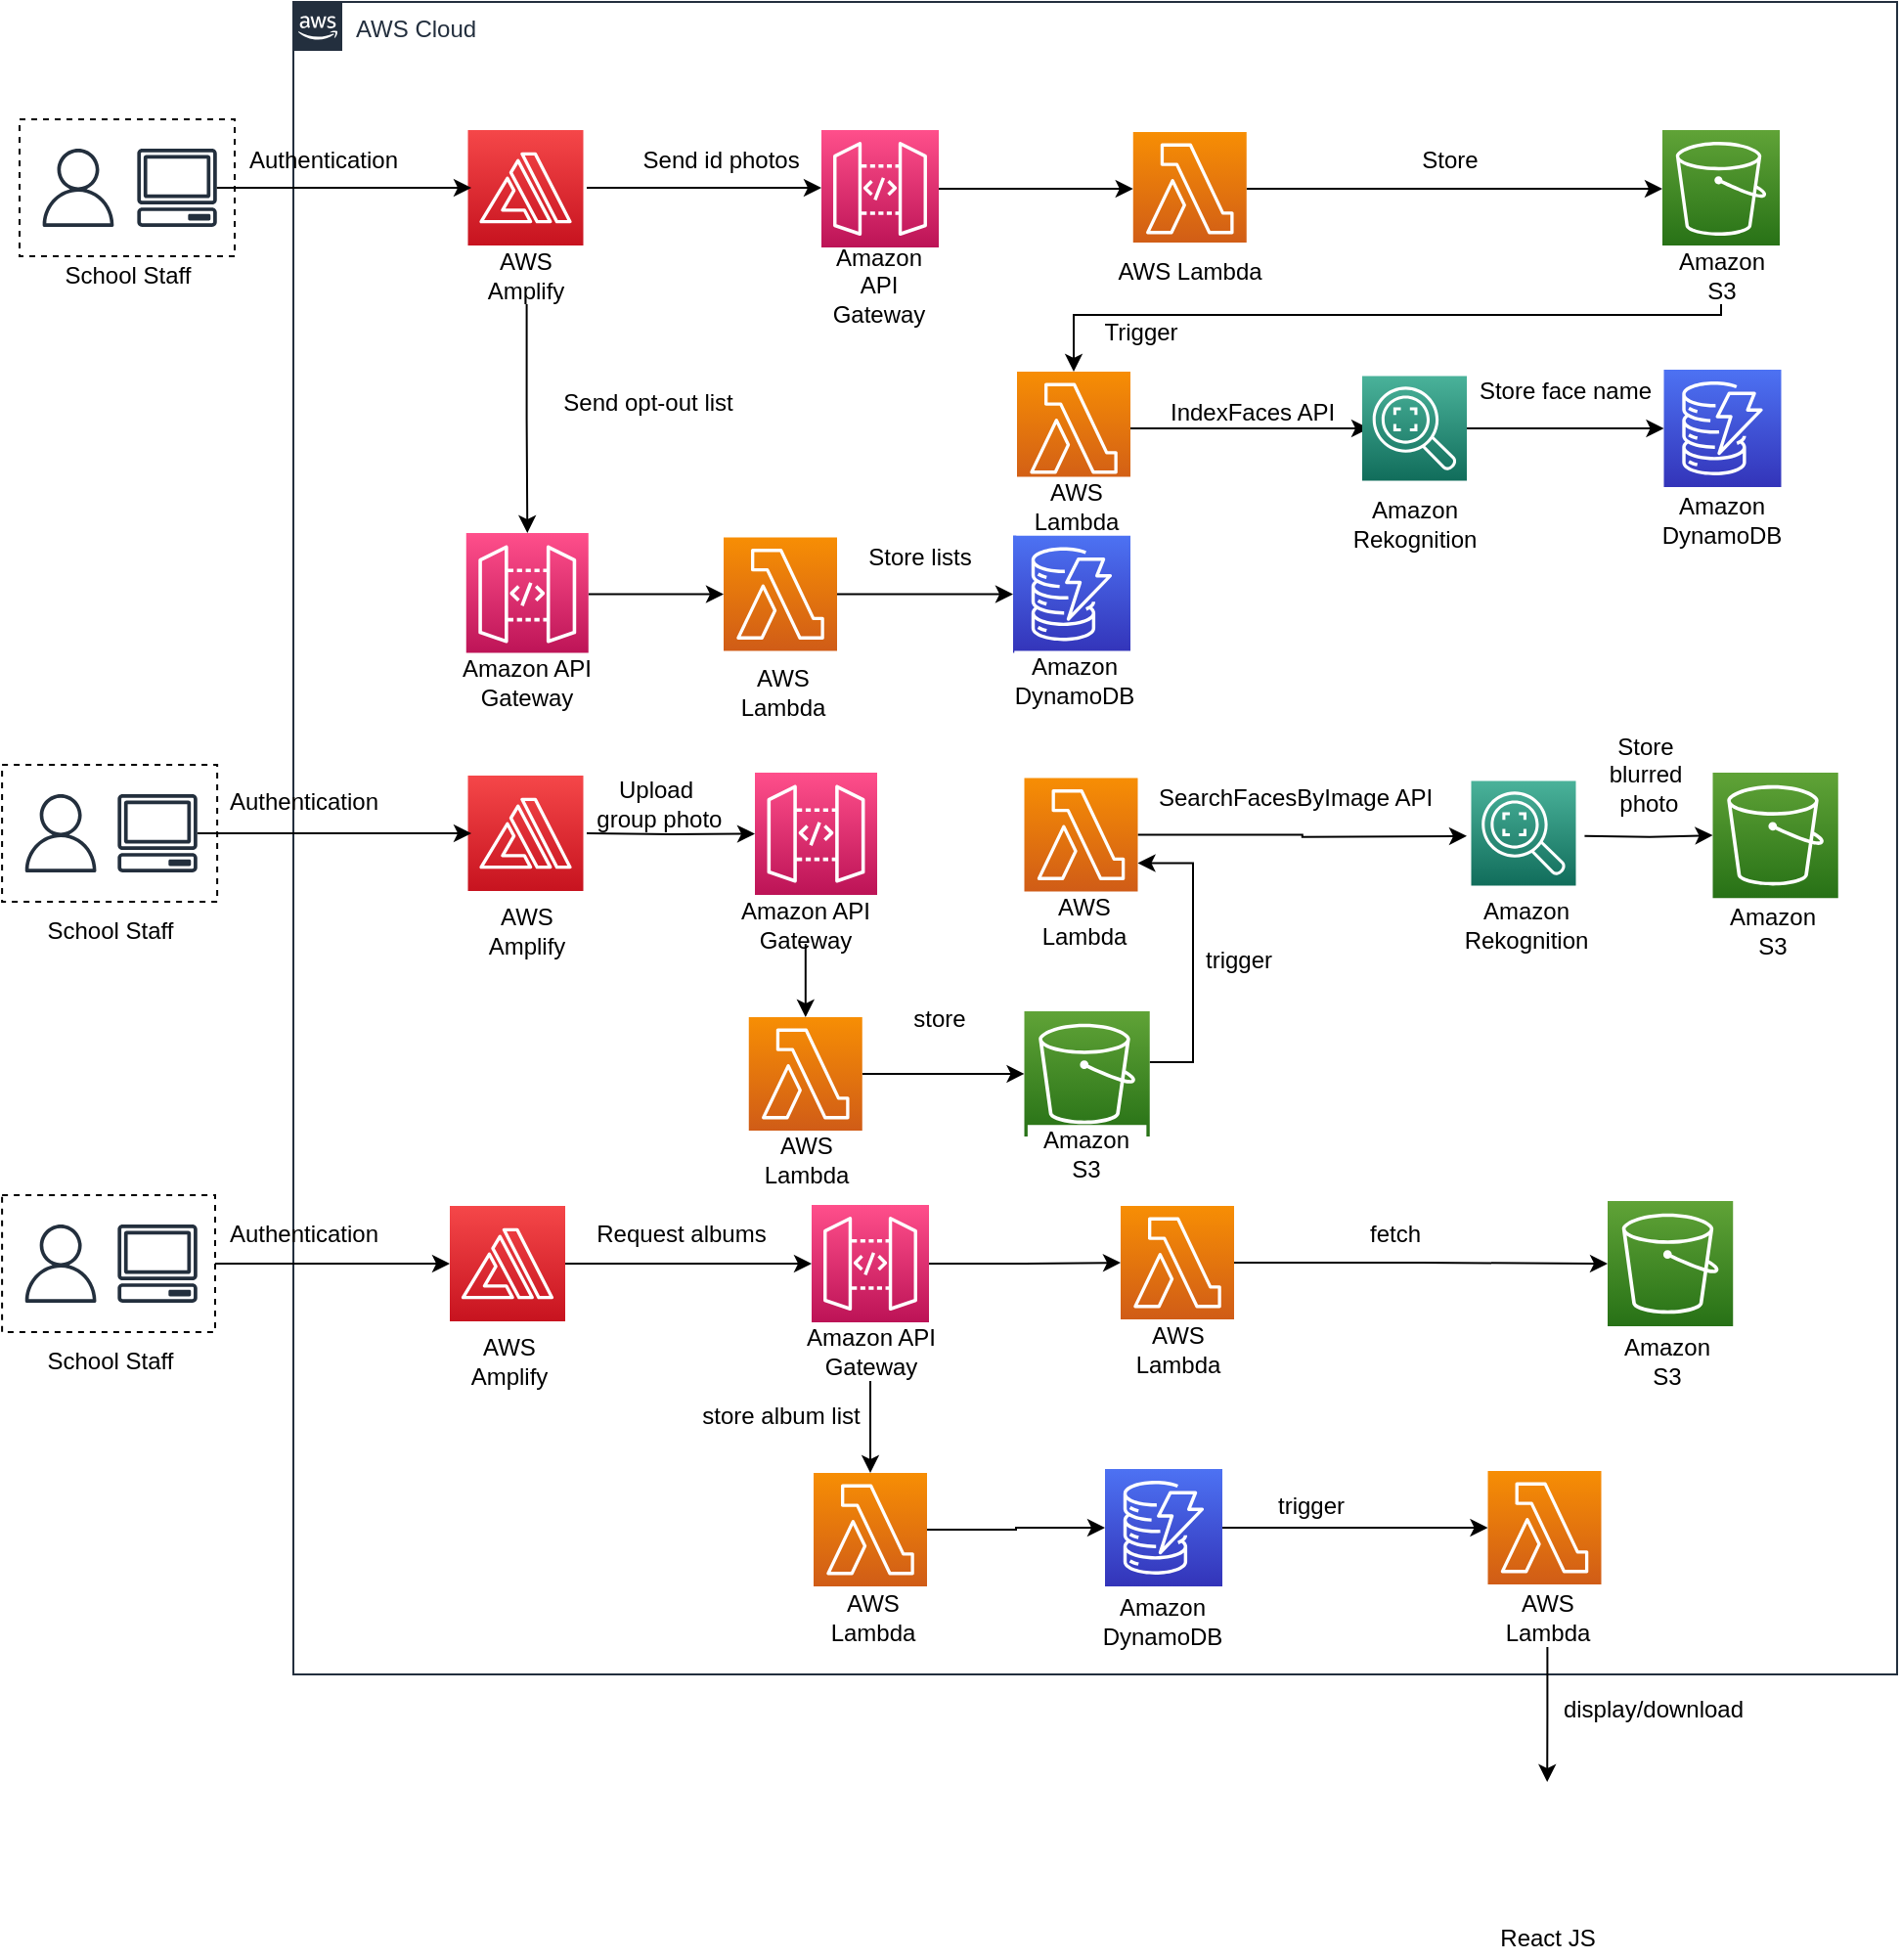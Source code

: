 <mxfile version="16.5.3" type="github">
  <diagram id="0s8Wk6ZnzA-2uvvJdeFV" name="Page-1">
    <mxGraphModel dx="1149" dy="633" grid="0" gridSize="10" guides="1" tooltips="1" connect="1" arrows="1" fold="1" page="1" pageScale="1" pageWidth="827" pageHeight="1169" math="0" shadow="0">
      <root>
        <mxCell id="0" />
        <mxCell id="1" parent="0" />
        <mxCell id="Q5xUvwP0jopd77sharJf-6" value="AWS Cloud" style="points=[[0,0],[0.25,0],[0.5,0],[0.75,0],[1,0],[1,0.25],[1,0.5],[1,0.75],[1,1],[0.75,1],[0.5,1],[0.25,1],[0,1],[0,0.75],[0,0.5],[0,0.25]];outlineConnect=0;gradientColor=none;html=1;whiteSpace=wrap;fontSize=12;fontStyle=0;container=1;pointerEvents=0;collapsible=0;recursiveResize=0;shape=mxgraph.aws4.group;grIcon=mxgraph.aws4.group_aws_cloud_alt;strokeColor=#232F3E;fillColor=#FFFFFF;verticalAlign=top;align=left;spacingLeft=30;fontColor=#232F3E;dashed=0;" parent="1" vertex="1">
          <mxGeometry x="180" y="100" width="820" height="855" as="geometry" />
        </mxCell>
        <mxCell id="Q5xUvwP0jopd77sharJf-16" style="edgeStyle=orthogonalEdgeStyle;rounded=0;orthogonalLoop=1;jettySize=auto;html=1;" parent="Q5xUvwP0jopd77sharJf-6" target="Q5xUvwP0jopd77sharJf-12" edge="1">
          <mxGeometry relative="1" as="geometry">
            <mxPoint x="150" y="95" as="sourcePoint" />
          </mxGeometry>
        </mxCell>
        <mxCell id="Q5xUvwP0jopd77sharJf-28" style="edgeStyle=orthogonalEdgeStyle;rounded=0;orthogonalLoop=1;jettySize=auto;html=1;startArrow=none;" parent="Q5xUvwP0jopd77sharJf-6" source="Q5xUvwP0jopd77sharJf-128" target="Q5xUvwP0jopd77sharJf-3" edge="1">
          <mxGeometry relative="1" as="geometry">
            <mxPoint x="120.5" y="124.5" as="sourcePoint" />
          </mxGeometry>
        </mxCell>
        <mxCell id="Q5xUvwP0jopd77sharJf-24" style="edgeStyle=orthogonalEdgeStyle;rounded=0;orthogonalLoop=1;jettySize=auto;html=1;" parent="Q5xUvwP0jopd77sharJf-6" source="Q5xUvwP0jopd77sharJf-5" target="Q5xUvwP0jopd77sharJf-4" edge="1">
          <mxGeometry relative="1" as="geometry">
            <Array as="points">
              <mxPoint x="399" y="160" />
            </Array>
          </mxGeometry>
        </mxCell>
        <mxCell id="Q5xUvwP0jopd77sharJf-5" value="" style="sketch=0;points=[[0,0,0],[0.25,0,0],[0.5,0,0],[0.75,0,0],[1,0,0],[0,1,0],[0.25,1,0],[0.5,1,0],[0.75,1,0],[1,1,0],[0,0.25,0],[0,0.5,0],[0,0.75,0],[1,0.25,0],[1,0.5,0],[1,0.75,0]];outlineConnect=0;fontColor=#232F3E;gradientColor=#60A337;gradientDirection=north;fillColor=#277116;strokeColor=#ffffff;dashed=0;verticalLabelPosition=bottom;verticalAlign=top;align=center;html=1;fontSize=12;fontStyle=0;aspect=fixed;shape=mxgraph.aws4.resourceIcon;resIcon=mxgraph.aws4.s3;" parent="Q5xUvwP0jopd77sharJf-6" vertex="1">
          <mxGeometry x="700" y="65.5" width="60" height="60" as="geometry" />
        </mxCell>
        <mxCell id="Q5xUvwP0jopd77sharJf-25" style="edgeStyle=orthogonalEdgeStyle;rounded=0;orthogonalLoop=1;jettySize=auto;html=1;" parent="Q5xUvwP0jopd77sharJf-6" source="Q5xUvwP0jopd77sharJf-4" edge="1">
          <mxGeometry relative="1" as="geometry">
            <mxPoint x="550" y="218.0" as="targetPoint" />
          </mxGeometry>
        </mxCell>
        <mxCell id="Q5xUvwP0jopd77sharJf-4" value="" style="sketch=0;points=[[0,0,0],[0.25,0,0],[0.5,0,0],[0.75,0,0],[1,0,0],[0,1,0],[0.25,1,0],[0.5,1,0],[0.75,1,0],[1,1,0],[0,0.25,0],[0,0.5,0],[0,0.75,0],[1,0.25,0],[1,0.5,0],[1,0.75,0]];outlineConnect=0;fontColor=#232F3E;gradientColor=#F78E04;gradientDirection=north;fillColor=#D05C17;strokeColor=#ffffff;dashed=0;verticalLabelPosition=bottom;verticalAlign=top;align=center;html=1;fontSize=12;fontStyle=0;aspect=fixed;shape=mxgraph.aws4.resourceIcon;resIcon=mxgraph.aws4.lambda;" parent="Q5xUvwP0jopd77sharJf-6" vertex="1">
          <mxGeometry x="370" y="189" width="58" height="58" as="geometry" />
        </mxCell>
        <mxCell id="UdzQwvJpdMNRFKDEHR6S-100" style="edgeStyle=orthogonalEdgeStyle;rounded=0;orthogonalLoop=1;jettySize=auto;html=1;entryX=0;entryY=0.5;entryDx=0;entryDy=0;entryPerimeter=0;" edge="1" parent="Q5xUvwP0jopd77sharJf-6" source="Q5xUvwP0jopd77sharJf-3" target="UdzQwvJpdMNRFKDEHR6S-96">
          <mxGeometry relative="1" as="geometry" />
        </mxCell>
        <mxCell id="Q5xUvwP0jopd77sharJf-3" value="" style="sketch=0;points=[[0,0,0],[0.25,0,0],[0.5,0,0],[0.75,0,0],[1,0,0],[0,1,0],[0.25,1,0],[0.5,1,0],[0.75,1,0],[1,1,0],[0,0.25,0],[0,0.5,0],[0,0.75,0],[1,0.25,0],[1,0.5,0],[1,0.75,0]];outlineConnect=0;fontColor=#232F3E;gradientColor=#FF4F8B;gradientDirection=north;fillColor=#BC1356;strokeColor=#ffffff;dashed=0;verticalLabelPosition=bottom;verticalAlign=top;align=center;html=1;fontSize=12;fontStyle=0;aspect=fixed;shape=mxgraph.aws4.resourceIcon;resIcon=mxgraph.aws4.api_gateway;" parent="Q5xUvwP0jopd77sharJf-6" vertex="1">
          <mxGeometry x="88.38" y="271.5" width="62.5" height="62.5" as="geometry" />
        </mxCell>
        <mxCell id="Q5xUvwP0jopd77sharJf-1" value="" style="sketch=0;points=[[0,0,0],[0.25,0,0],[0.5,0,0],[0.75,0,0],[1,0,0],[0,1,0],[0.25,1,0],[0.5,1,0],[0.75,1,0],[1,1,0],[0,0.25,0],[0,0.5,0],[0,0.75,0],[1,0.25,0],[1,0.5,0],[1,0.75,0]];outlineConnect=0;fontColor=#232F3E;gradientColor=#4D72F3;gradientDirection=north;fillColor=#3334B9;strokeColor=#ffffff;dashed=0;verticalLabelPosition=bottom;verticalAlign=top;align=center;html=1;fontSize=12;fontStyle=0;aspect=fixed;shape=mxgraph.aws4.resourceIcon;resIcon=mxgraph.aws4.dynamodb;" parent="Q5xUvwP0jopd77sharJf-6" vertex="1">
          <mxGeometry x="700.75" y="188" width="60" height="60" as="geometry" />
        </mxCell>
        <mxCell id="UdzQwvJpdMNRFKDEHR6S-103" style="edgeStyle=orthogonalEdgeStyle;rounded=0;orthogonalLoop=1;jettySize=auto;html=1;" edge="1" parent="Q5xUvwP0jopd77sharJf-6" source="Q5xUvwP0jopd77sharJf-12" target="UdzQwvJpdMNRFKDEHR6S-102">
          <mxGeometry relative="1" as="geometry" />
        </mxCell>
        <mxCell id="Q5xUvwP0jopd77sharJf-12" value="" style="sketch=0;points=[[0,0,0],[0.25,0,0],[0.5,0,0],[0.75,0,0],[1,0,0],[0,1,0],[0.25,1,0],[0.5,1,0],[0.75,1,0],[1,1,0],[0,0.25,0],[0,0.5,0],[0,0.75,0],[1,0.25,0],[1,0.5,0],[1,0.75,0]];outlineConnect=0;fontColor=#232F3E;gradientColor=#FF4F8B;gradientDirection=north;fillColor=#BC1356;strokeColor=#ffffff;dashed=0;verticalLabelPosition=bottom;verticalAlign=top;align=center;html=1;fontSize=12;fontStyle=0;aspect=fixed;shape=mxgraph.aws4.resourceIcon;resIcon=mxgraph.aws4.api_gateway;" parent="Q5xUvwP0jopd77sharJf-6" vertex="1">
          <mxGeometry x="270" y="65.5" width="60" height="60" as="geometry" />
        </mxCell>
        <mxCell id="Q5xUvwP0jopd77sharJf-36" style="edgeStyle=orthogonalEdgeStyle;rounded=0;orthogonalLoop=1;jettySize=auto;html=1;exitX=1;exitY=0.5;exitDx=0;exitDy=0;exitPerimeter=0;" parent="Q5xUvwP0jopd77sharJf-6" source="Q5xUvwP0jopd77sharJf-148" target="Q5xUvwP0jopd77sharJf-1" edge="1">
          <mxGeometry relative="1" as="geometry">
            <mxPoint x="610.22" y="218.0" as="sourcePoint" />
          </mxGeometry>
        </mxCell>
        <mxCell id="Q5xUvwP0jopd77sharJf-15" value="Authentication" style="text;html=1;align=center;verticalAlign=middle;resizable=0;points=[];autosize=1;strokeColor=none;fillColor=none;" parent="Q5xUvwP0jopd77sharJf-6" vertex="1">
          <mxGeometry x="-30" y="70.5" width="90" height="20" as="geometry" />
        </mxCell>
        <mxCell id="Q5xUvwP0jopd77sharJf-17" value="Send id photos&amp;nbsp;" style="text;html=1;align=center;verticalAlign=middle;resizable=0;points=[];autosize=1;strokeColor=none;fillColor=none;" parent="Q5xUvwP0jopd77sharJf-6" vertex="1">
          <mxGeometry x="170" y="70.5" width="100" height="20" as="geometry" />
        </mxCell>
        <mxCell id="Q5xUvwP0jopd77sharJf-22" value="Trigger" style="text;html=1;align=center;verticalAlign=middle;resizable=0;points=[];autosize=1;strokeColor=none;fillColor=none;" parent="Q5xUvwP0jopd77sharJf-6" vertex="1">
          <mxGeometry x="408" y="159" width="50" height="20" as="geometry" />
        </mxCell>
        <mxCell id="Q5xUvwP0jopd77sharJf-30" value="Send opt-out list&lt;br&gt;" style="text;html=1;align=center;verticalAlign=middle;resizable=0;points=[];autosize=1;strokeColor=none;fillColor=none;" parent="Q5xUvwP0jopd77sharJf-6" vertex="1">
          <mxGeometry x="132" y="196" width="97" height="17" as="geometry" />
        </mxCell>
        <mxCell id="Q5xUvwP0jopd77sharJf-34" value="Store lists" style="text;html=1;align=center;verticalAlign=middle;resizable=0;points=[];autosize=1;strokeColor=none;fillColor=none;" parent="Q5xUvwP0jopd77sharJf-6" vertex="1">
          <mxGeometry x="285" y="273.75" width="70" height="20" as="geometry" />
        </mxCell>
        <mxCell id="Q5xUvwP0jopd77sharJf-35" value="" style="sketch=0;points=[[0,0,0],[0.25,0,0],[0.5,0,0],[0.75,0,0],[1,0,0],[0,1,0],[0.25,1,0],[0.5,1,0],[0.75,1,0],[1,1,0],[0,0.25,0],[0,0.5,0],[0,0.75,0],[1,0.25,0],[1,0.5,0],[1,0.75,0]];outlineConnect=0;fontColor=#232F3E;gradientColor=#4D72F3;gradientDirection=north;fillColor=#3334B9;strokeColor=#ffffff;dashed=0;verticalLabelPosition=bottom;verticalAlign=top;align=center;html=1;fontSize=12;fontStyle=0;aspect=fixed;shape=mxgraph.aws4.resourceIcon;resIcon=mxgraph.aws4.dynamodb;" parent="Q5xUvwP0jopd77sharJf-6" vertex="1">
          <mxGeometry x="368" y="272.75" width="60" height="60" as="geometry" />
        </mxCell>
        <mxCell id="Q5xUvwP0jopd77sharJf-26" value="IndexFaces API" style="text;html=1;align=center;verticalAlign=middle;resizable=0;points=[];autosize=1;strokeColor=none;fillColor=none;" parent="Q5xUvwP0jopd77sharJf-6" vertex="1">
          <mxGeometry x="440" y="200" width="100" height="20" as="geometry" />
        </mxCell>
        <mxCell id="Q5xUvwP0jopd77sharJf-20" value="Store" style="text;html=1;align=center;verticalAlign=middle;resizable=0;points=[];autosize=1;strokeColor=none;fillColor=none;" parent="Q5xUvwP0jopd77sharJf-6" vertex="1">
          <mxGeometry x="570.75" y="70.5" width="40" height="20" as="geometry" />
        </mxCell>
        <mxCell id="Q5xUvwP0jopd77sharJf-37" value="Store face name" style="text;html=1;align=center;verticalAlign=middle;resizable=0;points=[];autosize=1;strokeColor=none;fillColor=none;" parent="Q5xUvwP0jopd77sharJf-6" vertex="1">
          <mxGeometry x="600" y="189" width="100" height="20" as="geometry" />
        </mxCell>
        <mxCell id="Q5xUvwP0jopd77sharJf-39" value="" style="sketch=0;points=[[0,0,0],[0.25,0,0],[0.5,0,0],[0.75,0,0],[1,0,0],[0,1,0],[0.25,1,0],[0.5,1,0],[0.75,1,0],[1,1,0],[0,0.25,0],[0,0.5,0],[0,0.75,0],[1,0.25,0],[1,0.5,0],[1,0.75,0]];outlineConnect=0;fontColor=#232F3E;gradientColor=#FF4F8B;gradientDirection=north;fillColor=#BC1356;strokeColor=#ffffff;dashed=0;verticalLabelPosition=bottom;verticalAlign=top;align=center;html=1;fontSize=12;fontStyle=0;aspect=fixed;shape=mxgraph.aws4.resourceIcon;resIcon=mxgraph.aws4.api_gateway;" parent="Q5xUvwP0jopd77sharJf-6" vertex="1">
          <mxGeometry x="236" y="394" width="62.5" height="62.5" as="geometry" />
        </mxCell>
        <mxCell id="Q5xUvwP0jopd77sharJf-59" style="edgeStyle=orthogonalEdgeStyle;rounded=0;orthogonalLoop=1;jettySize=auto;html=1;" parent="Q5xUvwP0jopd77sharJf-6" source="Q5xUvwP0jopd77sharJf-41" edge="1">
          <mxGeometry relative="1" as="geometry">
            <mxPoint x="600" y="426.435" as="targetPoint" />
          </mxGeometry>
        </mxCell>
        <mxCell id="Q5xUvwP0jopd77sharJf-41" value="" style="sketch=0;points=[[0,0,0],[0.25,0,0],[0.5,0,0],[0.75,0,0],[1,0,0],[0,1,0],[0.25,1,0],[0.5,1,0],[0.75,1,0],[1,1,0],[0,0.25,0],[0,0.5,0],[0,0.75,0],[1,0.25,0],[1,0.5,0],[1,0.75,0]];outlineConnect=0;fontColor=#232F3E;gradientColor=#F78E04;gradientDirection=north;fillColor=#D05C17;strokeColor=#ffffff;dashed=0;verticalLabelPosition=bottom;verticalAlign=top;align=center;html=1;fontSize=12;fontStyle=0;aspect=fixed;shape=mxgraph.aws4.resourceIcon;resIcon=mxgraph.aws4.lambda;" parent="Q5xUvwP0jopd77sharJf-6" vertex="1">
          <mxGeometry x="373.75" y="396.75" width="58" height="58" as="geometry" />
        </mxCell>
        <mxCell id="Q5xUvwP0jopd77sharJf-55" value="" style="edgeStyle=orthogonalEdgeStyle;rounded=0;orthogonalLoop=1;jettySize=auto;html=1;" parent="Q5xUvwP0jopd77sharJf-6" target="Q5xUvwP0jopd77sharJf-50" edge="1">
          <mxGeometry relative="1" as="geometry">
            <mxPoint x="660.22" y="426.435" as="sourcePoint" />
          </mxGeometry>
        </mxCell>
        <mxCell id="Q5xUvwP0jopd77sharJf-48" style="edgeStyle=orthogonalEdgeStyle;rounded=0;orthogonalLoop=1;jettySize=auto;html=1;" parent="Q5xUvwP0jopd77sharJf-6" target="Q5xUvwP0jopd77sharJf-39" edge="1">
          <mxGeometry relative="1" as="geometry">
            <mxPoint x="150" y="425" as="sourcePoint" />
          </mxGeometry>
        </mxCell>
        <mxCell id="Q5xUvwP0jopd77sharJf-49" value="Upload&lt;br&gt;&amp;nbsp;group photo" style="text;html=1;align=center;verticalAlign=middle;resizable=0;points=[];autosize=1;strokeColor=none;fillColor=none;" parent="Q5xUvwP0jopd77sharJf-6" vertex="1">
          <mxGeometry x="146" y="394" width="78" height="31" as="geometry" />
        </mxCell>
        <mxCell id="Q5xUvwP0jopd77sharJf-50" value="" style="sketch=0;points=[[0,0,0],[0.25,0,0],[0.5,0,0],[0.75,0,0],[1,0,0],[0,1,0],[0.25,1,0],[0.5,1,0],[0.75,1,0],[1,1,0],[0,0.25,0],[0,0.5,0],[0,0.75,0],[1,0.25,0],[1,0.5,0],[1,0.75,0]];outlineConnect=0;fontColor=#232F3E;gradientColor=#60A337;gradientDirection=north;fillColor=#277116;strokeColor=#ffffff;dashed=0;verticalLabelPosition=bottom;verticalAlign=top;align=center;html=1;fontSize=12;fontStyle=0;aspect=fixed;shape=mxgraph.aws4.resourceIcon;resIcon=mxgraph.aws4.s3;" parent="Q5xUvwP0jopd77sharJf-6" vertex="1">
          <mxGeometry x="725.75" y="394" width="64.12" height="64.12" as="geometry" />
        </mxCell>
        <mxCell id="Q5xUvwP0jopd77sharJf-52" value="SearchFacesByImage API" style="text;html=1;align=center;verticalAlign=middle;resizable=0;points=[];autosize=1;strokeColor=none;fillColor=none;" parent="Q5xUvwP0jopd77sharJf-6" vertex="1">
          <mxGeometry x="431.75" y="396.75" width="160" height="20" as="geometry" />
        </mxCell>
        <mxCell id="Q5xUvwP0jopd77sharJf-56" value="Store&lt;br&gt;blurred&lt;br&gt;&amp;nbsp;photo" style="text;html=1;align=center;verticalAlign=middle;resizable=0;points=[];autosize=1;strokeColor=none;fillColor=none;" parent="Q5xUvwP0jopd77sharJf-6" vertex="1">
          <mxGeometry x="665.75" y="370" width="50" height="50" as="geometry" />
        </mxCell>
        <mxCell id="Q5xUvwP0jopd77sharJf-123" value="Authentication" style="text;html=1;align=center;verticalAlign=middle;resizable=0;points=[];autosize=1;strokeColor=none;fillColor=none;" parent="Q5xUvwP0jopd77sharJf-6" vertex="1">
          <mxGeometry x="-40" y="398.5" width="90" height="20" as="geometry" />
        </mxCell>
        <mxCell id="Q5xUvwP0jopd77sharJf-132" value="Amazon API Gateway" style="text;html=1;strokeColor=none;fillColor=#FFFFFF;align=center;verticalAlign=middle;whiteSpace=wrap;rounded=0;" parent="Q5xUvwP0jopd77sharJf-6" vertex="1">
          <mxGeometry x="80.13" y="332.75" width="79" height="30" as="geometry" />
        </mxCell>
        <mxCell id="UdzQwvJpdMNRFKDEHR6S-108" style="edgeStyle=orthogonalEdgeStyle;rounded=0;orthogonalLoop=1;jettySize=auto;html=1;" edge="1" parent="Q5xUvwP0jopd77sharJf-6" source="Q5xUvwP0jopd77sharJf-133" target="UdzQwvJpdMNRFKDEHR6S-107">
          <mxGeometry relative="1" as="geometry" />
        </mxCell>
        <mxCell id="Q5xUvwP0jopd77sharJf-133" value="Amazon API Gateway" style="text;html=1;strokeColor=none;fillColor=#FFFFFF;align=center;verticalAlign=middle;whiteSpace=wrap;rounded=0;" parent="Q5xUvwP0jopd77sharJf-6" vertex="1">
          <mxGeometry x="220" y="461.5" width="83.75" height="20" as="geometry" />
        </mxCell>
        <mxCell id="Q5xUvwP0jopd77sharJf-134" value="Amazon API Gateway" style="text;html=1;strokeColor=none;fillColor=#FFFFFF;align=center;verticalAlign=middle;whiteSpace=wrap;rounded=0;" parent="Q5xUvwP0jopd77sharJf-6" vertex="1">
          <mxGeometry x="269.25" y="130" width="60.75" height="30" as="geometry" />
        </mxCell>
        <mxCell id="Q5xUvwP0jopd77sharJf-135" value="AWS Amplify" style="text;html=1;strokeColor=none;fillColor=#FFFFFF;align=center;verticalAlign=middle;whiteSpace=wrap;rounded=0;" parent="Q5xUvwP0jopd77sharJf-6" vertex="1">
          <mxGeometry x="89.25" y="460" width="60.75" height="30" as="geometry" />
        </mxCell>
        <mxCell id="Q5xUvwP0jopd77sharJf-136" value="AWS Lambda" style="text;html=1;strokeColor=none;fillColor=#FFFFFF;align=center;verticalAlign=middle;whiteSpace=wrap;rounded=0;" parent="Q5xUvwP0jopd77sharJf-6" vertex="1">
          <mxGeometry x="369.63" y="242.75" width="60.75" height="30" as="geometry" />
        </mxCell>
        <mxCell id="Q5xUvwP0jopd77sharJf-137" value="AWS Lambda" style="text;html=1;strokeColor=none;fillColor=#FFFFFF;align=center;verticalAlign=middle;whiteSpace=wrap;rounded=0;" parent="Q5xUvwP0jopd77sharJf-6" vertex="1">
          <mxGeometry x="373.75" y="455" width="60.75" height="30" as="geometry" />
        </mxCell>
        <mxCell id="Q5xUvwP0jopd77sharJf-138" value="Amazon DynamoDB" style="text;html=1;strokeColor=none;fillColor=#FFFFFF;align=center;verticalAlign=middle;whiteSpace=wrap;rounded=0;" parent="Q5xUvwP0jopd77sharJf-6" vertex="1">
          <mxGeometry x="368.63" y="331.75" width="60.75" height="30" as="geometry" />
        </mxCell>
        <mxCell id="Q5xUvwP0jopd77sharJf-139" value="Amazon DynamoDB" style="text;html=1;strokeColor=none;fillColor=#FFFFFF;align=center;verticalAlign=middle;whiteSpace=wrap;rounded=0;" parent="Q5xUvwP0jopd77sharJf-6" vertex="1">
          <mxGeometry x="700" y="250" width="60.75" height="30" as="geometry" />
        </mxCell>
        <mxCell id="Q5xUvwP0jopd77sharJf-140" value="Amazon S3" style="text;html=1;strokeColor=none;fillColor=#FFFFFF;align=center;verticalAlign=middle;whiteSpace=wrap;rounded=0;" parent="Q5xUvwP0jopd77sharJf-6" vertex="1">
          <mxGeometry x="700" y="124.5" width="60.75" height="30" as="geometry" />
        </mxCell>
        <mxCell id="Q5xUvwP0jopd77sharJf-143" value="Amazon S3" style="text;html=1;strokeColor=none;fillColor=#FFFFFF;align=center;verticalAlign=middle;whiteSpace=wrap;rounded=0;" parent="Q5xUvwP0jopd77sharJf-6" vertex="1">
          <mxGeometry x="725.75" y="460" width="60.75" height="30" as="geometry" />
        </mxCell>
        <mxCell id="Q5xUvwP0jopd77sharJf-147" value="Amazon Rekognition" style="text;html=1;strokeColor=none;fillColor=#FFFFFF;align=center;verticalAlign=middle;whiteSpace=wrap;rounded=0;" parent="Q5xUvwP0jopd77sharJf-6" vertex="1">
          <mxGeometry x="542.88" y="252" width="60.75" height="30" as="geometry" />
        </mxCell>
        <mxCell id="Q5xUvwP0jopd77sharJf-148" value="" style="sketch=0;points=[[0,0,0],[0.25,0,0],[0.5,0,0],[0.75,0,0],[1,0,0],[0,1,0],[0.25,1,0],[0.5,1,0],[0.75,1,0],[1,1,0],[0,0.25,0],[0,0.5,0],[0,0.75,0],[1,0.25,0],[1,0.5,0],[1,0.75,0]];outlineConnect=0;fontColor=#232F3E;gradientColor=#4AB29A;gradientDirection=north;fillColor=#116D5B;strokeColor=#ffffff;dashed=0;verticalLabelPosition=bottom;verticalAlign=top;align=center;html=1;fontSize=12;fontStyle=0;aspect=fixed;shape=mxgraph.aws4.resourceIcon;resIcon=mxgraph.aws4.rekognition_2;labelBackgroundColor=none;" parent="Q5xUvwP0jopd77sharJf-6" vertex="1">
          <mxGeometry x="546.5" y="191.25" width="53.5" height="53.5" as="geometry" />
        </mxCell>
        <mxCell id="Q5xUvwP0jopd77sharJf-149" value="" style="sketch=0;points=[[0,0,0],[0.25,0,0],[0.5,0,0],[0.75,0,0],[1,0,0],[0,1,0],[0.25,1,0],[0.5,1,0],[0.75,1,0],[1,1,0],[0,0.25,0],[0,0.5,0],[0,0.75,0],[1,0.25,0],[1,0.5,0],[1,0.75,0]];outlineConnect=0;fontColor=#232F3E;gradientColor=#4AB29A;gradientDirection=north;fillColor=#116D5B;strokeColor=#ffffff;dashed=0;verticalLabelPosition=bottom;verticalAlign=top;align=center;html=1;fontSize=12;fontStyle=0;aspect=fixed;shape=mxgraph.aws4.resourceIcon;resIcon=mxgraph.aws4.rekognition_2;labelBackgroundColor=none;" parent="Q5xUvwP0jopd77sharJf-6" vertex="1">
          <mxGeometry x="602.25" y="398.25" width="53.5" height="53.5" as="geometry" />
        </mxCell>
        <mxCell id="Q5xUvwP0jopd77sharJf-150" value="Amazon Rekognition" style="text;html=1;strokeColor=none;fillColor=#FFFFFF;align=center;verticalAlign=middle;whiteSpace=wrap;rounded=0;" parent="Q5xUvwP0jopd77sharJf-6" vertex="1">
          <mxGeometry x="600" y="456.5" width="60.75" height="30" as="geometry" />
        </mxCell>
        <mxCell id="UdzQwvJpdMNRFKDEHR6S-6" style="edgeStyle=orthogonalEdgeStyle;rounded=0;orthogonalLoop=1;jettySize=auto;html=1;entryX=1;entryY=0.75;entryDx=0;entryDy=0;entryPerimeter=0;" edge="1" parent="Q5xUvwP0jopd77sharJf-6" source="Q5xUvwP0jopd77sharJf-151" target="Q5xUvwP0jopd77sharJf-41">
          <mxGeometry relative="1" as="geometry">
            <Array as="points">
              <mxPoint x="460" y="542" />
              <mxPoint x="460" y="440" />
            </Array>
          </mxGeometry>
        </mxCell>
        <mxCell id="Q5xUvwP0jopd77sharJf-151" value="" style="sketch=0;points=[[0,0,0],[0.25,0,0],[0.5,0,0],[0.75,0,0],[1,0,0],[0,1,0],[0.25,1,0],[0.5,1,0],[0.75,1,0],[1,1,0],[0,0.25,0],[0,0.5,0],[0,0.75,0],[1,0.25,0],[1,0.5,0],[1,0.75,0]];outlineConnect=0;fontColor=#232F3E;gradientColor=#60A337;gradientDirection=north;fillColor=#277116;strokeColor=#ffffff;dashed=0;verticalLabelPosition=bottom;verticalAlign=top;align=center;html=1;fontSize=12;fontStyle=0;aspect=fixed;shape=mxgraph.aws4.resourceIcon;resIcon=mxgraph.aws4.s3;" parent="Q5xUvwP0jopd77sharJf-6" vertex="1">
          <mxGeometry x="373.75" y="515.94" width="64.12" height="64.12" as="geometry" />
        </mxCell>
        <mxCell id="FnRK4xeHqVA9CodSoMTt-2" value="Amazon S3" style="text;html=1;strokeColor=none;fillColor=#FFFFFF;align=center;verticalAlign=middle;whiteSpace=wrap;rounded=0;" parent="Q5xUvwP0jopd77sharJf-6" vertex="1">
          <mxGeometry x="375.43" y="574.12" width="60.75" height="30" as="geometry" />
        </mxCell>
        <mxCell id="UdzQwvJpdMNRFKDEHR6S-1" value="" style="sketch=0;points=[[0,0,0],[0.25,0,0],[0.5,0,0],[0.75,0,0],[1,0,0],[0,1,0],[0.25,1,0],[0.5,1,0],[0.75,1,0],[1,1,0],[0,0.25,0],[0,0.5,0],[0,0.75,0],[1,0.25,0],[1,0.5,0],[1,0.75,0]];outlineConnect=0;fontColor=#232F3E;gradientColor=#F54749;gradientDirection=north;fillColor=#C7131F;strokeColor=#ffffff;dashed=0;verticalLabelPosition=bottom;verticalAlign=top;align=center;html=1;fontSize=12;fontStyle=0;aspect=fixed;shape=mxgraph.aws4.resourceIcon;resIcon=mxgraph.aws4.amplify;" vertex="1" parent="Q5xUvwP0jopd77sharJf-6">
          <mxGeometry x="89.25" y="65.5" width="59" height="59" as="geometry" />
        </mxCell>
        <mxCell id="UdzQwvJpdMNRFKDEHR6S-2" value="" style="sketch=0;points=[[0,0,0],[0.25,0,0],[0.5,0,0],[0.75,0,0],[1,0,0],[0,1,0],[0.25,1,0],[0.5,1,0],[0.75,1,0],[1,1,0],[0,0.25,0],[0,0.5,0],[0,0.75,0],[1,0.25,0],[1,0.5,0],[1,0.75,0]];outlineConnect=0;fontColor=#232F3E;gradientColor=#F54749;gradientDirection=north;fillColor=#C7131F;strokeColor=#ffffff;dashed=0;verticalLabelPosition=bottom;verticalAlign=top;align=center;html=1;fontSize=12;fontStyle=0;aspect=fixed;shape=mxgraph.aws4.resourceIcon;resIcon=mxgraph.aws4.amplify;" vertex="1" parent="Q5xUvwP0jopd77sharJf-6">
          <mxGeometry x="89.25" y="395.5" width="59" height="59" as="geometry" />
        </mxCell>
        <mxCell id="UdzQwvJpdMNRFKDEHR6S-5" value="store" style="text;html=1;align=center;verticalAlign=middle;resizable=0;points=[];autosize=1;strokeColor=none;fillColor=none;" vertex="1" parent="Q5xUvwP0jopd77sharJf-6">
          <mxGeometry x="310" y="510" width="40" height="20" as="geometry" />
        </mxCell>
        <mxCell id="UdzQwvJpdMNRFKDEHR6S-7" value="trigger" style="text;html=1;align=center;verticalAlign=middle;resizable=0;points=[];autosize=1;strokeColor=none;fillColor=none;" vertex="1" parent="Q5xUvwP0jopd77sharJf-6">
          <mxGeometry x="458" y="480" width="50" height="20" as="geometry" />
        </mxCell>
        <mxCell id="UdzQwvJpdMNRFKDEHR6S-93" style="edgeStyle=orthogonalEdgeStyle;rounded=0;orthogonalLoop=1;jettySize=auto;html=1;exitX=1;exitY=0.5;exitDx=0;exitDy=0;exitPerimeter=0;entryX=0;entryY=0.5;entryDx=0;entryDy=0;entryPerimeter=0;" edge="1" parent="Q5xUvwP0jopd77sharJf-6" source="UdzQwvJpdMNRFKDEHR6S-8" target="UdzQwvJpdMNRFKDEHR6S-91">
          <mxGeometry relative="1" as="geometry" />
        </mxCell>
        <mxCell id="UdzQwvJpdMNRFKDEHR6S-8" value="" style="sketch=0;points=[[0,0,0],[0.25,0,0],[0.5,0,0],[0.75,0,0],[1,0,0],[0,1,0],[0.25,1,0],[0.5,1,0],[0.75,1,0],[1,1,0],[0,0.25,0],[0,0.5,0],[0,0.75,0],[1,0.25,0],[1,0.5,0],[1,0.75,0]];outlineConnect=0;fontColor=#232F3E;gradientColor=#F78E04;gradientDirection=north;fillColor=#D05C17;strokeColor=#ffffff;dashed=0;verticalLabelPosition=bottom;verticalAlign=top;align=center;html=1;fontSize=12;fontStyle=0;aspect=fixed;shape=mxgraph.aws4.resourceIcon;resIcon=mxgraph.aws4.lambda;" vertex="1" parent="Q5xUvwP0jopd77sharJf-6">
          <mxGeometry x="423" y="615.5" width="58" height="58" as="geometry" />
        </mxCell>
        <mxCell id="UdzQwvJpdMNRFKDEHR6S-25" style="edgeStyle=orthogonalEdgeStyle;rounded=0;orthogonalLoop=1;jettySize=auto;html=1;" edge="1" parent="Q5xUvwP0jopd77sharJf-6" source="UdzQwvJpdMNRFKDEHR6S-19" target="UdzQwvJpdMNRFKDEHR6S-24">
          <mxGeometry relative="1" as="geometry" />
        </mxCell>
        <mxCell id="UdzQwvJpdMNRFKDEHR6S-19" value="" style="sketch=0;points=[[0,0,0],[0.25,0,0],[0.5,0,0],[0.75,0,0],[1,0,0],[0,1,0],[0.25,1,0],[0.5,1,0],[0.75,1,0],[1,1,0],[0,0.25,0],[0,0.5,0],[0,0.75,0],[1,0.25,0],[1,0.5,0],[1,0.75,0]];outlineConnect=0;fontColor=#232F3E;gradientColor=#F54749;gradientDirection=north;fillColor=#C7131F;strokeColor=#ffffff;dashed=0;verticalLabelPosition=bottom;verticalAlign=top;align=center;html=1;fontSize=12;fontStyle=0;aspect=fixed;shape=mxgraph.aws4.resourceIcon;resIcon=mxgraph.aws4.amplify;" vertex="1" parent="Q5xUvwP0jopd77sharJf-6">
          <mxGeometry x="80" y="615.5" width="59" height="59" as="geometry" />
        </mxCell>
        <mxCell id="UdzQwvJpdMNRFKDEHR6S-22" value="AWS Amplify" style="text;html=1;strokeColor=none;fillColor=#FFFFFF;align=center;verticalAlign=middle;whiteSpace=wrap;rounded=0;" vertex="1" parent="Q5xUvwP0jopd77sharJf-6">
          <mxGeometry x="80" y="680" width="60.75" height="30" as="geometry" />
        </mxCell>
        <mxCell id="UdzQwvJpdMNRFKDEHR6S-89" style="edgeStyle=orthogonalEdgeStyle;rounded=0;orthogonalLoop=1;jettySize=auto;html=1;entryX=0;entryY=0.5;entryDx=0;entryDy=0;entryPerimeter=0;" edge="1" parent="Q5xUvwP0jopd77sharJf-6" source="UdzQwvJpdMNRFKDEHR6S-24" target="UdzQwvJpdMNRFKDEHR6S-8">
          <mxGeometry relative="1" as="geometry" />
        </mxCell>
        <mxCell id="UdzQwvJpdMNRFKDEHR6S-24" value="" style="sketch=0;points=[[0,0,0],[0.25,0,0],[0.5,0,0],[0.75,0,0],[1,0,0],[0,1,0],[0.25,1,0],[0.5,1,0],[0.75,1,0],[1,1,0],[0,0.25,0],[0,0.5,0],[0,0.75,0],[1,0.25,0],[1,0.5,0],[1,0.75,0]];outlineConnect=0;fontColor=#232F3E;gradientColor=#FF4F8B;gradientDirection=north;fillColor=#BC1356;strokeColor=#ffffff;dashed=0;verticalLabelPosition=bottom;verticalAlign=top;align=center;html=1;fontSize=12;fontStyle=0;aspect=fixed;shape=mxgraph.aws4.resourceIcon;resIcon=mxgraph.aws4.api_gateway;" vertex="1" parent="Q5xUvwP0jopd77sharJf-6">
          <mxGeometry x="265" y="615" width="60" height="60" as="geometry" />
        </mxCell>
        <mxCell id="UdzQwvJpdMNRFKDEHR6S-14" value="Authentication" style="text;html=1;align=center;verticalAlign=middle;resizable=0;points=[];autosize=1;strokeColor=none;fillColor=none;" vertex="1" parent="Q5xUvwP0jopd77sharJf-6">
          <mxGeometry x="-40" y="620" width="90" height="20" as="geometry" />
        </mxCell>
        <mxCell id="UdzQwvJpdMNRFKDEHR6S-124" style="edgeStyle=orthogonalEdgeStyle;rounded=0;orthogonalLoop=1;jettySize=auto;html=1;entryX=0.5;entryY=0;entryDx=0;entryDy=0;entryPerimeter=0;" edge="1" parent="Q5xUvwP0jopd77sharJf-6" source="UdzQwvJpdMNRFKDEHR6S-87" target="UdzQwvJpdMNRFKDEHR6S-122">
          <mxGeometry relative="1" as="geometry" />
        </mxCell>
        <mxCell id="UdzQwvJpdMNRFKDEHR6S-87" value="Amazon API Gateway" style="text;html=1;strokeColor=none;fillColor=#FFFFFF;align=center;verticalAlign=middle;whiteSpace=wrap;rounded=0;" vertex="1" parent="Q5xUvwP0jopd77sharJf-6">
          <mxGeometry x="258.62" y="675" width="72.75" height="30" as="geometry" />
        </mxCell>
        <mxCell id="UdzQwvJpdMNRFKDEHR6S-88" value="Request albums" style="text;html=1;align=center;verticalAlign=middle;resizable=0;points=[];autosize=1;strokeColor=none;fillColor=none;" vertex="1" parent="Q5xUvwP0jopd77sharJf-6">
          <mxGeometry x="148.25" y="620" width="100" height="20" as="geometry" />
        </mxCell>
        <mxCell id="UdzQwvJpdMNRFKDEHR6S-91" value="" style="sketch=0;points=[[0,0,0],[0.25,0,0],[0.5,0,0],[0.75,0,0],[1,0,0],[0,1,0],[0.25,1,0],[0.5,1,0],[0.75,1,0],[1,1,0],[0,0.25,0],[0,0.5,0],[0,0.75,0],[1,0.25,0],[1,0.5,0],[1,0.75,0]];outlineConnect=0;fontColor=#232F3E;gradientColor=#60A337;gradientDirection=north;fillColor=#277116;strokeColor=#ffffff;dashed=0;verticalLabelPosition=bottom;verticalAlign=top;align=center;html=1;fontSize=12;fontStyle=0;aspect=fixed;shape=mxgraph.aws4.resourceIcon;resIcon=mxgraph.aws4.s3;" vertex="1" parent="Q5xUvwP0jopd77sharJf-6">
          <mxGeometry x="672" y="612.94" width="64.12" height="64.12" as="geometry" />
        </mxCell>
        <mxCell id="UdzQwvJpdMNRFKDEHR6S-92" value="Amazon S3" style="text;html=1;strokeColor=none;fillColor=#FFFFFF;align=center;verticalAlign=middle;whiteSpace=wrap;rounded=0;" vertex="1" parent="Q5xUvwP0jopd77sharJf-6">
          <mxGeometry x="672" y="680" width="60.75" height="30" as="geometry" />
        </mxCell>
        <mxCell id="UdzQwvJpdMNRFKDEHR6S-94" value="fetch" style="text;html=1;align=center;verticalAlign=middle;resizable=0;points=[];autosize=1;strokeColor=none;fillColor=none;" vertex="1" parent="Q5xUvwP0jopd77sharJf-6">
          <mxGeometry x="542.88" y="620" width="40" height="20" as="geometry" />
        </mxCell>
        <mxCell id="UdzQwvJpdMNRFKDEHR6S-101" style="edgeStyle=orthogonalEdgeStyle;rounded=0;orthogonalLoop=1;jettySize=auto;html=1;" edge="1" parent="Q5xUvwP0jopd77sharJf-6" source="UdzQwvJpdMNRFKDEHR6S-96" target="Q5xUvwP0jopd77sharJf-35">
          <mxGeometry relative="1" as="geometry" />
        </mxCell>
        <mxCell id="UdzQwvJpdMNRFKDEHR6S-96" value="" style="sketch=0;points=[[0,0,0],[0.25,0,0],[0.5,0,0],[0.75,0,0],[1,0,0],[0,1,0],[0.25,1,0],[0.5,1,0],[0.75,1,0],[1,1,0],[0,0.25,0],[0,0.5,0],[0,0.75,0],[1,0.25,0],[1,0.5,0],[1,0.75,0]];outlineConnect=0;fontColor=#232F3E;gradientColor=#F78E04;gradientDirection=north;fillColor=#D05C17;strokeColor=#ffffff;dashed=0;verticalLabelPosition=bottom;verticalAlign=top;align=center;html=1;fontSize=12;fontStyle=0;aspect=fixed;shape=mxgraph.aws4.resourceIcon;resIcon=mxgraph.aws4.lambda;" vertex="1" parent="Q5xUvwP0jopd77sharJf-6">
          <mxGeometry x="220" y="273.75" width="58" height="58" as="geometry" />
        </mxCell>
        <mxCell id="UdzQwvJpdMNRFKDEHR6S-97" value="AWS Lambda" style="text;html=1;strokeColor=none;fillColor=#FFFFFF;align=center;verticalAlign=middle;whiteSpace=wrap;rounded=0;" vertex="1" parent="Q5xUvwP0jopd77sharJf-6">
          <mxGeometry x="220" y="338" width="60.75" height="30" as="geometry" />
        </mxCell>
        <mxCell id="UdzQwvJpdMNRFKDEHR6S-104" style="edgeStyle=orthogonalEdgeStyle;rounded=0;orthogonalLoop=1;jettySize=auto;html=1;" edge="1" parent="Q5xUvwP0jopd77sharJf-6" source="UdzQwvJpdMNRFKDEHR6S-102" target="Q5xUvwP0jopd77sharJf-5">
          <mxGeometry relative="1" as="geometry" />
        </mxCell>
        <mxCell id="UdzQwvJpdMNRFKDEHR6S-102" value="" style="sketch=0;points=[[0,0,0],[0.25,0,0],[0.5,0,0],[0.75,0,0],[1,0,0],[0,1,0],[0.25,1,0],[0.5,1,0],[0.75,1,0],[1,1,0],[0,0.25,0],[0,0.5,0],[0,0.75,0],[1,0.25,0],[1,0.5,0],[1,0.75,0]];outlineConnect=0;fontColor=#232F3E;gradientColor=#F78E04;gradientDirection=north;fillColor=#D05C17;strokeColor=#ffffff;dashed=0;verticalLabelPosition=bottom;verticalAlign=top;align=center;html=1;fontSize=12;fontStyle=0;aspect=fixed;shape=mxgraph.aws4.resourceIcon;resIcon=mxgraph.aws4.lambda;" vertex="1" parent="Q5xUvwP0jopd77sharJf-6">
          <mxGeometry x="429.38" y="66.5" width="58" height="58" as="geometry" />
        </mxCell>
        <mxCell id="UdzQwvJpdMNRFKDEHR6S-105" value="AWS Lambda" style="text;html=1;strokeColor=none;fillColor=#FFFFFF;align=center;verticalAlign=middle;whiteSpace=wrap;rounded=0;" vertex="1" parent="Q5xUvwP0jopd77sharJf-6">
          <mxGeometry x="394.07" y="123" width="128.62" height="30" as="geometry" />
        </mxCell>
        <mxCell id="Q5xUvwP0jopd77sharJf-128" value="AWS Amplify" style="text;html=1;strokeColor=none;fillColor=#FFFFFF;align=center;verticalAlign=middle;whiteSpace=wrap;rounded=0;" parent="Q5xUvwP0jopd77sharJf-6" vertex="1">
          <mxGeometry x="89.25" y="124.5" width="60" height="30" as="geometry" />
        </mxCell>
        <mxCell id="UdzQwvJpdMNRFKDEHR6S-109" style="edgeStyle=orthogonalEdgeStyle;rounded=0;orthogonalLoop=1;jettySize=auto;html=1;" edge="1" parent="Q5xUvwP0jopd77sharJf-6" source="UdzQwvJpdMNRFKDEHR6S-107" target="Q5xUvwP0jopd77sharJf-151">
          <mxGeometry relative="1" as="geometry" />
        </mxCell>
        <mxCell id="UdzQwvJpdMNRFKDEHR6S-107" value="" style="sketch=0;points=[[0,0,0],[0.25,0,0],[0.5,0,0],[0.75,0,0],[1,0,0],[0,1,0],[0.25,1,0],[0.5,1,0],[0.75,1,0],[1,1,0],[0,0.25,0],[0,0.5,0],[0,0.75,0],[1,0.25,0],[1,0.5,0],[1,0.75,0]];outlineConnect=0;fontColor=#232F3E;gradientColor=#F78E04;gradientDirection=north;fillColor=#D05C17;strokeColor=#ffffff;dashed=0;verticalLabelPosition=bottom;verticalAlign=top;align=center;html=1;fontSize=12;fontStyle=0;aspect=fixed;shape=mxgraph.aws4.resourceIcon;resIcon=mxgraph.aws4.lambda;" vertex="1" parent="Q5xUvwP0jopd77sharJf-6">
          <mxGeometry x="232.88" y="519" width="58" height="58" as="geometry" />
        </mxCell>
        <mxCell id="UdzQwvJpdMNRFKDEHR6S-110" value="AWS Lambda" style="text;html=1;strokeColor=none;fillColor=#FFFFFF;align=center;verticalAlign=middle;whiteSpace=wrap;rounded=0;" vertex="1" parent="Q5xUvwP0jopd77sharJf-6">
          <mxGeometry x="231.51" y="577" width="60.75" height="30" as="geometry" />
        </mxCell>
        <mxCell id="UdzQwvJpdMNRFKDEHR6S-116" style="edgeStyle=orthogonalEdgeStyle;rounded=0;orthogonalLoop=1;jettySize=auto;html=1;exitX=1;exitY=0.5;exitDx=0;exitDy=0;exitPerimeter=0;entryX=0;entryY=0.5;entryDx=0;entryDy=0;entryPerimeter=0;" edge="1" parent="Q5xUvwP0jopd77sharJf-6" source="UdzQwvJpdMNRFKDEHR6S-112" target="UdzQwvJpdMNRFKDEHR6S-115">
          <mxGeometry relative="1" as="geometry" />
        </mxCell>
        <mxCell id="UdzQwvJpdMNRFKDEHR6S-112" value="" style="sketch=0;points=[[0,0,0],[0.25,0,0],[0.5,0,0],[0.75,0,0],[1,0,0],[0,1,0],[0.25,1,0],[0.5,1,0],[0.75,1,0],[1,1,0],[0,0.25,0],[0,0.5,0],[0,0.75,0],[1,0.25,0],[1,0.5,0],[1,0.75,0]];outlineConnect=0;fontColor=#232F3E;gradientColor=#4D72F3;gradientDirection=north;fillColor=#3334B9;strokeColor=#ffffff;dashed=0;verticalLabelPosition=bottom;verticalAlign=top;align=center;html=1;fontSize=12;fontStyle=0;aspect=fixed;shape=mxgraph.aws4.resourceIcon;resIcon=mxgraph.aws4.dynamodb;" vertex="1" parent="Q5xUvwP0jopd77sharJf-6">
          <mxGeometry x="415" y="750" width="60" height="60" as="geometry" />
        </mxCell>
        <mxCell id="UdzQwvJpdMNRFKDEHR6S-114" value="Amazon DynamoDB" style="text;html=1;strokeColor=none;fillColor=#FFFFFF;align=center;verticalAlign=middle;whiteSpace=wrap;rounded=0;" vertex="1" parent="Q5xUvwP0jopd77sharJf-6">
          <mxGeometry x="414.25" y="813" width="60.75" height="30" as="geometry" />
        </mxCell>
        <mxCell id="UdzQwvJpdMNRFKDEHR6S-115" value="" style="sketch=0;points=[[0,0,0],[0.25,0,0],[0.5,0,0],[0.75,0,0],[1,0,0],[0,1,0],[0.25,1,0],[0.5,1,0],[0.75,1,0],[1,1,0],[0,0.25,0],[0,0.5,0],[0,0.75,0],[1,0.25,0],[1,0.5,0],[1,0.75,0]];outlineConnect=0;fontColor=#232F3E;gradientColor=#F78E04;gradientDirection=north;fillColor=#D05C17;strokeColor=#ffffff;dashed=0;verticalLabelPosition=bottom;verticalAlign=top;align=center;html=1;fontSize=12;fontStyle=0;aspect=fixed;shape=mxgraph.aws4.resourceIcon;resIcon=mxgraph.aws4.lambda;" vertex="1" parent="Q5xUvwP0jopd77sharJf-6">
          <mxGeometry x="610.75" y="751" width="58" height="58" as="geometry" />
        </mxCell>
        <mxCell id="UdzQwvJpdMNRFKDEHR6S-118" value="AWS Lambda" style="text;html=1;strokeColor=none;fillColor=#FFFFFF;align=center;verticalAlign=middle;whiteSpace=wrap;rounded=0;" vertex="1" parent="Q5xUvwP0jopd77sharJf-6">
          <mxGeometry x="421.63" y="673.5" width="60.75" height="30" as="geometry" />
        </mxCell>
        <mxCell id="UdzQwvJpdMNRFKDEHR6S-119" value="AWS Lambda" style="text;html=1;strokeColor=none;fillColor=#FFFFFF;align=center;verticalAlign=middle;whiteSpace=wrap;rounded=0;" vertex="1" parent="Q5xUvwP0jopd77sharJf-6">
          <mxGeometry x="610.75" y="811" width="60.75" height="30" as="geometry" />
        </mxCell>
        <mxCell id="UdzQwvJpdMNRFKDEHR6S-120" value="store album list" style="text;html=1;align=center;verticalAlign=middle;resizable=0;points=[];autosize=1;strokeColor=none;fillColor=none;" vertex="1" parent="Q5xUvwP0jopd77sharJf-6">
          <mxGeometry x="203.5" y="714" width="91" height="17" as="geometry" />
        </mxCell>
        <mxCell id="UdzQwvJpdMNRFKDEHR6S-126" style="edgeStyle=orthogonalEdgeStyle;rounded=0;orthogonalLoop=1;jettySize=auto;html=1;exitX=1;exitY=0.5;exitDx=0;exitDy=0;exitPerimeter=0;" edge="1" parent="Q5xUvwP0jopd77sharJf-6" source="UdzQwvJpdMNRFKDEHR6S-122" target="UdzQwvJpdMNRFKDEHR6S-112">
          <mxGeometry relative="1" as="geometry" />
        </mxCell>
        <mxCell id="UdzQwvJpdMNRFKDEHR6S-122" value="" style="sketch=0;points=[[0,0,0],[0.25,0,0],[0.5,0,0],[0.75,0,0],[1,0,0],[0,1,0],[0.25,1,0],[0.5,1,0],[0.75,1,0],[1,1,0],[0,0.25,0],[0,0.5,0],[0,0.75,0],[1,0.25,0],[1,0.5,0],[1,0.75,0]];outlineConnect=0;fontColor=#232F3E;gradientColor=#F78E04;gradientDirection=north;fillColor=#D05C17;strokeColor=#ffffff;dashed=0;verticalLabelPosition=bottom;verticalAlign=top;align=center;html=1;fontSize=12;fontStyle=0;aspect=fixed;shape=mxgraph.aws4.resourceIcon;resIcon=mxgraph.aws4.lambda;" vertex="1" parent="Q5xUvwP0jopd77sharJf-6">
          <mxGeometry x="266" y="752" width="58" height="58" as="geometry" />
        </mxCell>
        <mxCell id="UdzQwvJpdMNRFKDEHR6S-117" value="trigger" style="text;html=1;align=center;verticalAlign=middle;resizable=0;points=[];autosize=1;strokeColor=none;fillColor=none;" vertex="1" parent="Q5xUvwP0jopd77sharJf-6">
          <mxGeometry x="497.88" y="760" width="45" height="17" as="geometry" />
        </mxCell>
        <mxCell id="UdzQwvJpdMNRFKDEHR6S-125" value="AWS Lambda" style="text;html=1;strokeColor=none;fillColor=#FFFFFF;align=center;verticalAlign=middle;whiteSpace=wrap;rounded=0;" vertex="1" parent="Q5xUvwP0jopd77sharJf-6">
          <mxGeometry x="266" y="811" width="60.75" height="30" as="geometry" />
        </mxCell>
        <mxCell id="Q5xUvwP0jopd77sharJf-113" value="" style="fontStyle=0;dashed=1;fillColor=none;" parent="1" vertex="1">
          <mxGeometry x="40" y="160" width="110" height="70" as="geometry" />
        </mxCell>
        <mxCell id="Q5xUvwP0jopd77sharJf-8" value="" style="sketch=0;outlineConnect=0;fontColor=#232F3E;gradientColor=none;fillColor=#232F3D;strokeColor=none;dashed=0;verticalLabelPosition=bottom;verticalAlign=top;align=center;html=1;fontSize=12;fontStyle=0;aspect=fixed;pointerEvents=1;shape=mxgraph.aws4.user;" parent="1" vertex="1">
          <mxGeometry x="50" y="175" width="40" height="40" as="geometry" />
        </mxCell>
        <mxCell id="Q5xUvwP0jopd77sharJf-9" value="" style="sketch=0;outlineConnect=0;fontColor=#232F3E;gradientColor=none;fillColor=#232F3D;strokeColor=none;dashed=0;verticalLabelPosition=bottom;verticalAlign=top;align=center;html=1;fontSize=12;fontStyle=0;aspect=fixed;pointerEvents=1;shape=mxgraph.aws4.client;" parent="1" vertex="1">
          <mxGeometry x="100" y="175" width="41.06" height="40" as="geometry" />
        </mxCell>
        <mxCell id="Q5xUvwP0jopd77sharJf-14" style="edgeStyle=orthogonalEdgeStyle;rounded=0;orthogonalLoop=1;jettySize=auto;html=1;" parent="1" source="Q5xUvwP0jopd77sharJf-9" edge="1">
          <mxGeometry relative="1" as="geometry">
            <Array as="points">
              <mxPoint x="270" y="195" />
              <mxPoint x="270" y="195" />
            </Array>
            <mxPoint x="271" y="195" as="targetPoint" />
          </mxGeometry>
        </mxCell>
        <mxCell id="Q5xUvwP0jopd77sharJf-114" value="" style="fontStyle=0;dashed=1;fillColor=none;" parent="1" vertex="1">
          <mxGeometry x="31.06" y="490" width="110" height="70" as="geometry" />
        </mxCell>
        <mxCell id="Q5xUvwP0jopd77sharJf-115" value="" style="sketch=0;outlineConnect=0;fontColor=#232F3E;gradientColor=none;fillColor=#232F3D;strokeColor=none;dashed=0;verticalLabelPosition=bottom;verticalAlign=top;align=center;html=1;fontSize=12;fontStyle=0;aspect=fixed;pointerEvents=1;shape=mxgraph.aws4.user;" parent="1" vertex="1">
          <mxGeometry x="41.06" y="505" width="40" height="40" as="geometry" />
        </mxCell>
        <mxCell id="Q5xUvwP0jopd77sharJf-122" style="edgeStyle=orthogonalEdgeStyle;rounded=0;orthogonalLoop=1;jettySize=auto;html=1;" parent="1" source="Q5xUvwP0jopd77sharJf-116" edge="1">
          <mxGeometry relative="1" as="geometry">
            <mxPoint x="271" y="525" as="targetPoint" />
          </mxGeometry>
        </mxCell>
        <mxCell id="Q5xUvwP0jopd77sharJf-116" value="" style="sketch=0;outlineConnect=0;fontColor=#232F3E;gradientColor=none;fillColor=#232F3D;strokeColor=none;dashed=0;verticalLabelPosition=bottom;verticalAlign=top;align=center;html=1;fontSize=12;fontStyle=0;aspect=fixed;pointerEvents=1;shape=mxgraph.aws4.client;" parent="1" vertex="1">
          <mxGeometry x="90" y="505" width="41.06" height="40" as="geometry" />
        </mxCell>
        <mxCell id="Q5xUvwP0jopd77sharJf-43" value="" style="shape=image;html=1;verticalAlign=top;verticalLabelPosition=bottom;labelBackgroundColor=#ffffff;imageAspect=0;aspect=fixed;image=https://cdn1.iconfinder.com/data/icons/unicons-line-vol-5/24/react-128.png" parent="1" vertex="1">
          <mxGeometry x="786.12" y="1010" width="70" height="70" as="geometry" />
        </mxCell>
        <mxCell id="Q5xUvwP0jopd77sharJf-146" value="React JS" style="text;html=1;align=center;verticalAlign=middle;resizable=0;points=[];autosize=1;strokeColor=none;fillColor=none;" parent="1" vertex="1">
          <mxGeometry x="791.12" y="1080" width="60" height="20" as="geometry" />
        </mxCell>
        <mxCell id="UdzQwvJpdMNRFKDEHR6S-3" value="School Staff" style="text;html=1;align=center;verticalAlign=middle;resizable=0;points=[];autosize=1;strokeColor=none;fillColor=none;" vertex="1" parent="1">
          <mxGeometry x="55" y="230" width="80" height="20" as="geometry" />
        </mxCell>
        <mxCell id="UdzQwvJpdMNRFKDEHR6S-4" value="School Staff" style="text;html=1;align=center;verticalAlign=middle;resizable=0;points=[];autosize=1;strokeColor=none;fillColor=none;" vertex="1" parent="1">
          <mxGeometry x="46.06" y="565" width="80" height="20" as="geometry" />
        </mxCell>
        <mxCell id="UdzQwvJpdMNRFKDEHR6S-20" style="edgeStyle=orthogonalEdgeStyle;rounded=0;orthogonalLoop=1;jettySize=auto;html=1;exitX=1;exitY=0.5;exitDx=0;exitDy=0;" edge="1" parent="1" source="UdzQwvJpdMNRFKDEHR6S-10" target="UdzQwvJpdMNRFKDEHR6S-19">
          <mxGeometry relative="1" as="geometry" />
        </mxCell>
        <mxCell id="UdzQwvJpdMNRFKDEHR6S-10" value="" style="fontStyle=0;dashed=1;fillColor=none;" vertex="1" parent="1">
          <mxGeometry x="31.06" y="710" width="108.94" height="70" as="geometry" />
        </mxCell>
        <mxCell id="UdzQwvJpdMNRFKDEHR6S-11" value="" style="sketch=0;outlineConnect=0;fontColor=#232F3E;gradientColor=none;fillColor=#232F3D;strokeColor=none;dashed=0;verticalLabelPosition=bottom;verticalAlign=top;align=center;html=1;fontSize=12;fontStyle=0;aspect=fixed;pointerEvents=1;shape=mxgraph.aws4.user;" vertex="1" parent="1">
          <mxGeometry x="41.06" y="725" width="40" height="40" as="geometry" />
        </mxCell>
        <mxCell id="UdzQwvJpdMNRFKDEHR6S-12" value="" style="sketch=0;outlineConnect=0;fontColor=#232F3E;gradientColor=none;fillColor=#232F3D;strokeColor=none;dashed=0;verticalLabelPosition=bottom;verticalAlign=top;align=center;html=1;fontSize=12;fontStyle=0;aspect=fixed;pointerEvents=1;shape=mxgraph.aws4.client;" vertex="1" parent="1">
          <mxGeometry x="90" y="725" width="41.06" height="40" as="geometry" />
        </mxCell>
        <mxCell id="UdzQwvJpdMNRFKDEHR6S-13" value="School Staff" style="text;html=1;align=center;verticalAlign=middle;resizable=0;points=[];autosize=1;strokeColor=none;fillColor=none;" vertex="1" parent="1">
          <mxGeometry x="46.06" y="785" width="80" height="20" as="geometry" />
        </mxCell>
        <mxCell id="UdzQwvJpdMNRFKDEHR6S-121" style="edgeStyle=orthogonalEdgeStyle;rounded=0;orthogonalLoop=1;jettySize=auto;html=1;" edge="1" parent="1" source="UdzQwvJpdMNRFKDEHR6S-119" target="Q5xUvwP0jopd77sharJf-43">
          <mxGeometry relative="1" as="geometry" />
        </mxCell>
        <mxCell id="Q5xUvwP0jopd77sharJf-63" value="display/download" style="text;html=1;align=center;verticalAlign=middle;resizable=0;points=[];autosize=1;strokeColor=none;fillColor=none;" parent="1" vertex="1">
          <mxGeometry x="820" y="963" width="110" height="20" as="geometry" />
        </mxCell>
      </root>
    </mxGraphModel>
  </diagram>
</mxfile>
